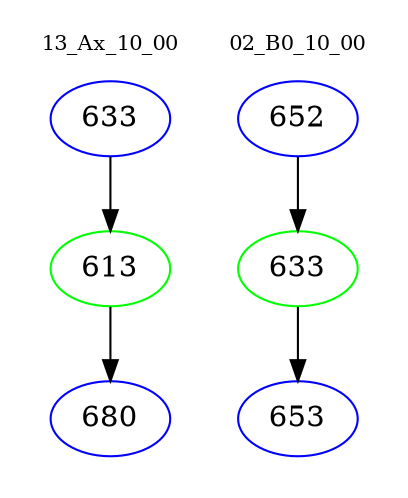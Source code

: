 digraph{
subgraph cluster_0 {
color = white
label = "13_Ax_10_00";
fontsize=10;
T0_633 [label="633", color="blue"]
T0_633 -> T0_613 [color="black"]
T0_613 [label="613", color="green"]
T0_613 -> T0_680 [color="black"]
T0_680 [label="680", color="blue"]
}
subgraph cluster_1 {
color = white
label = "02_B0_10_00";
fontsize=10;
T1_652 [label="652", color="blue"]
T1_652 -> T1_633 [color="black"]
T1_633 [label="633", color="green"]
T1_633 -> T1_653 [color="black"]
T1_653 [label="653", color="blue"]
}
}
